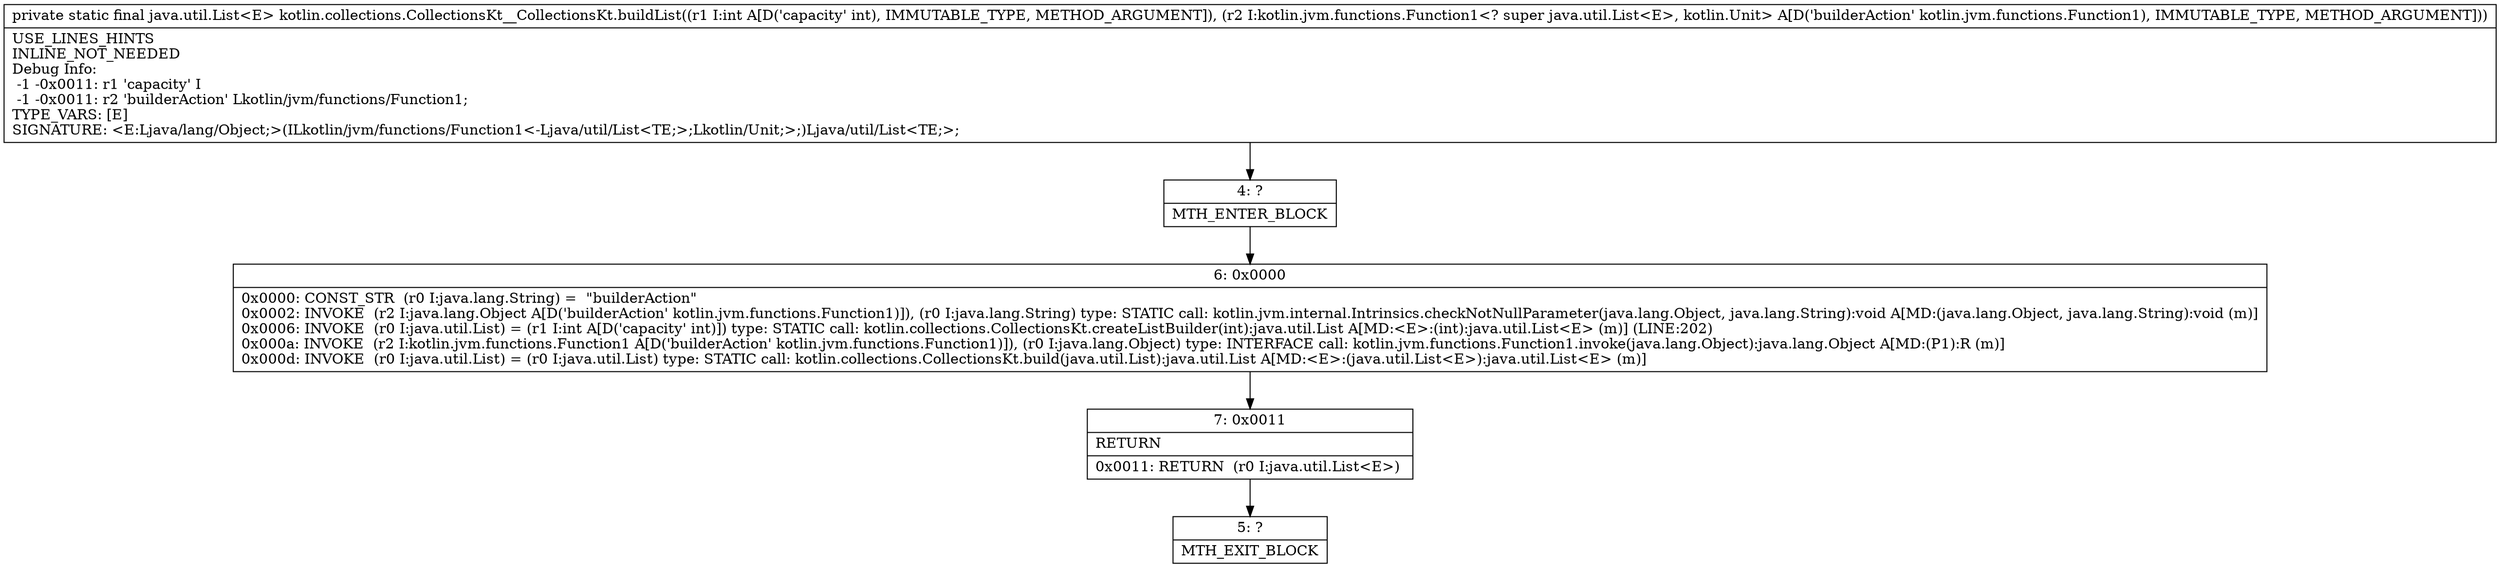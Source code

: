 digraph "CFG forkotlin.collections.CollectionsKt__CollectionsKt.buildList(ILkotlin\/jvm\/functions\/Function1;)Ljava\/util\/List;" {
Node_4 [shape=record,label="{4\:\ ?|MTH_ENTER_BLOCK\l}"];
Node_6 [shape=record,label="{6\:\ 0x0000|0x0000: CONST_STR  (r0 I:java.lang.String) =  \"builderAction\" \l0x0002: INVOKE  (r2 I:java.lang.Object A[D('builderAction' kotlin.jvm.functions.Function1)]), (r0 I:java.lang.String) type: STATIC call: kotlin.jvm.internal.Intrinsics.checkNotNullParameter(java.lang.Object, java.lang.String):void A[MD:(java.lang.Object, java.lang.String):void (m)]\l0x0006: INVOKE  (r0 I:java.util.List) = (r1 I:int A[D('capacity' int)]) type: STATIC call: kotlin.collections.CollectionsKt.createListBuilder(int):java.util.List A[MD:\<E\>:(int):java.util.List\<E\> (m)] (LINE:202)\l0x000a: INVOKE  (r2 I:kotlin.jvm.functions.Function1 A[D('builderAction' kotlin.jvm.functions.Function1)]), (r0 I:java.lang.Object) type: INTERFACE call: kotlin.jvm.functions.Function1.invoke(java.lang.Object):java.lang.Object A[MD:(P1):R (m)]\l0x000d: INVOKE  (r0 I:java.util.List) = (r0 I:java.util.List) type: STATIC call: kotlin.collections.CollectionsKt.build(java.util.List):java.util.List A[MD:\<E\>:(java.util.List\<E\>):java.util.List\<E\> (m)]\l}"];
Node_7 [shape=record,label="{7\:\ 0x0011|RETURN\l|0x0011: RETURN  (r0 I:java.util.List\<E\>) \l}"];
Node_5 [shape=record,label="{5\:\ ?|MTH_EXIT_BLOCK\l}"];
MethodNode[shape=record,label="{private static final java.util.List\<E\> kotlin.collections.CollectionsKt__CollectionsKt.buildList((r1 I:int A[D('capacity' int), IMMUTABLE_TYPE, METHOD_ARGUMENT]), (r2 I:kotlin.jvm.functions.Function1\<? super java.util.List\<E\>, kotlin.Unit\> A[D('builderAction' kotlin.jvm.functions.Function1), IMMUTABLE_TYPE, METHOD_ARGUMENT]))  | USE_LINES_HINTS\lINLINE_NOT_NEEDED\lDebug Info:\l  \-1 \-0x0011: r1 'capacity' I\l  \-1 \-0x0011: r2 'builderAction' Lkotlin\/jvm\/functions\/Function1;\lTYPE_VARS: [E]\lSIGNATURE: \<E:Ljava\/lang\/Object;\>(ILkotlin\/jvm\/functions\/Function1\<\-Ljava\/util\/List\<TE;\>;Lkotlin\/Unit;\>;)Ljava\/util\/List\<TE;\>;\l}"];
MethodNode -> Node_4;Node_4 -> Node_6;
Node_6 -> Node_7;
Node_7 -> Node_5;
}

